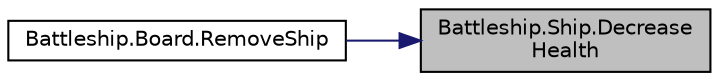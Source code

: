 digraph "Battleship.Ship.DecreaseHealth"
{
 // INTERACTIVE_SVG=YES
 // LATEX_PDF_SIZE
  edge [fontname="Helvetica",fontsize="10",labelfontname="Helvetica",labelfontsize="10"];
  node [fontname="Helvetica",fontsize="10",shape=record];
  rankdir="RL";
  Node1 [label="Battleship.Ship.Decrease\lHealth",height=0.2,width=0.4,color="black", fillcolor="grey75", style="filled", fontcolor="black",tooltip="Se decrementa en 1 el número de casillas que el barco posee sin disparar (vida)"];
  Node1 -> Node2 [dir="back",color="midnightblue",fontsize="10",style="solid",fontname="Helvetica"];
  Node2 [label="Battleship.Board.RemoveShip",height=0.2,width=0.4,color="black", fillcolor="white", style="filled",URL="$classBattleship_1_1Board.html#a3dcee909494a903a8ecd6bd2ec039ed6",tooltip="Se ingresa un barco y se elimina al mismo de la lista que contiene a los barcos"];
}

